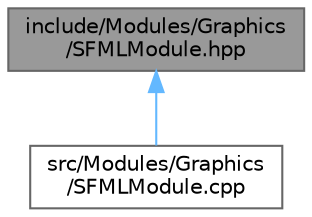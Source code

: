 digraph "include/Modules/Graphics/SFMLModule.hpp"
{
 // LATEX_PDF_SIZE
  bgcolor="transparent";
  edge [fontname=Helvetica,fontsize=10,labelfontname=Helvetica,labelfontsize=10];
  node [fontname=Helvetica,fontsize=10,shape=box,height=0.2,width=0.4];
  Node1 [label="include/Modules/Graphics\l/SFMLModule.hpp",height=0.2,width=0.4,color="gray40", fillcolor="grey60", style="filled", fontcolor="black",tooltip="Ce fichier implémente la lib graphique SFML."];
  Node1 -> Node2 [dir="back",color="steelblue1",style="solid"];
  Node2 [label="src/Modules/Graphics\l/SFMLModule.cpp",height=0.2,width=0.4,color="grey40", fillcolor="white", style="filled",URL="$SFMLModule_8cpp.html",tooltip=" "];
}
